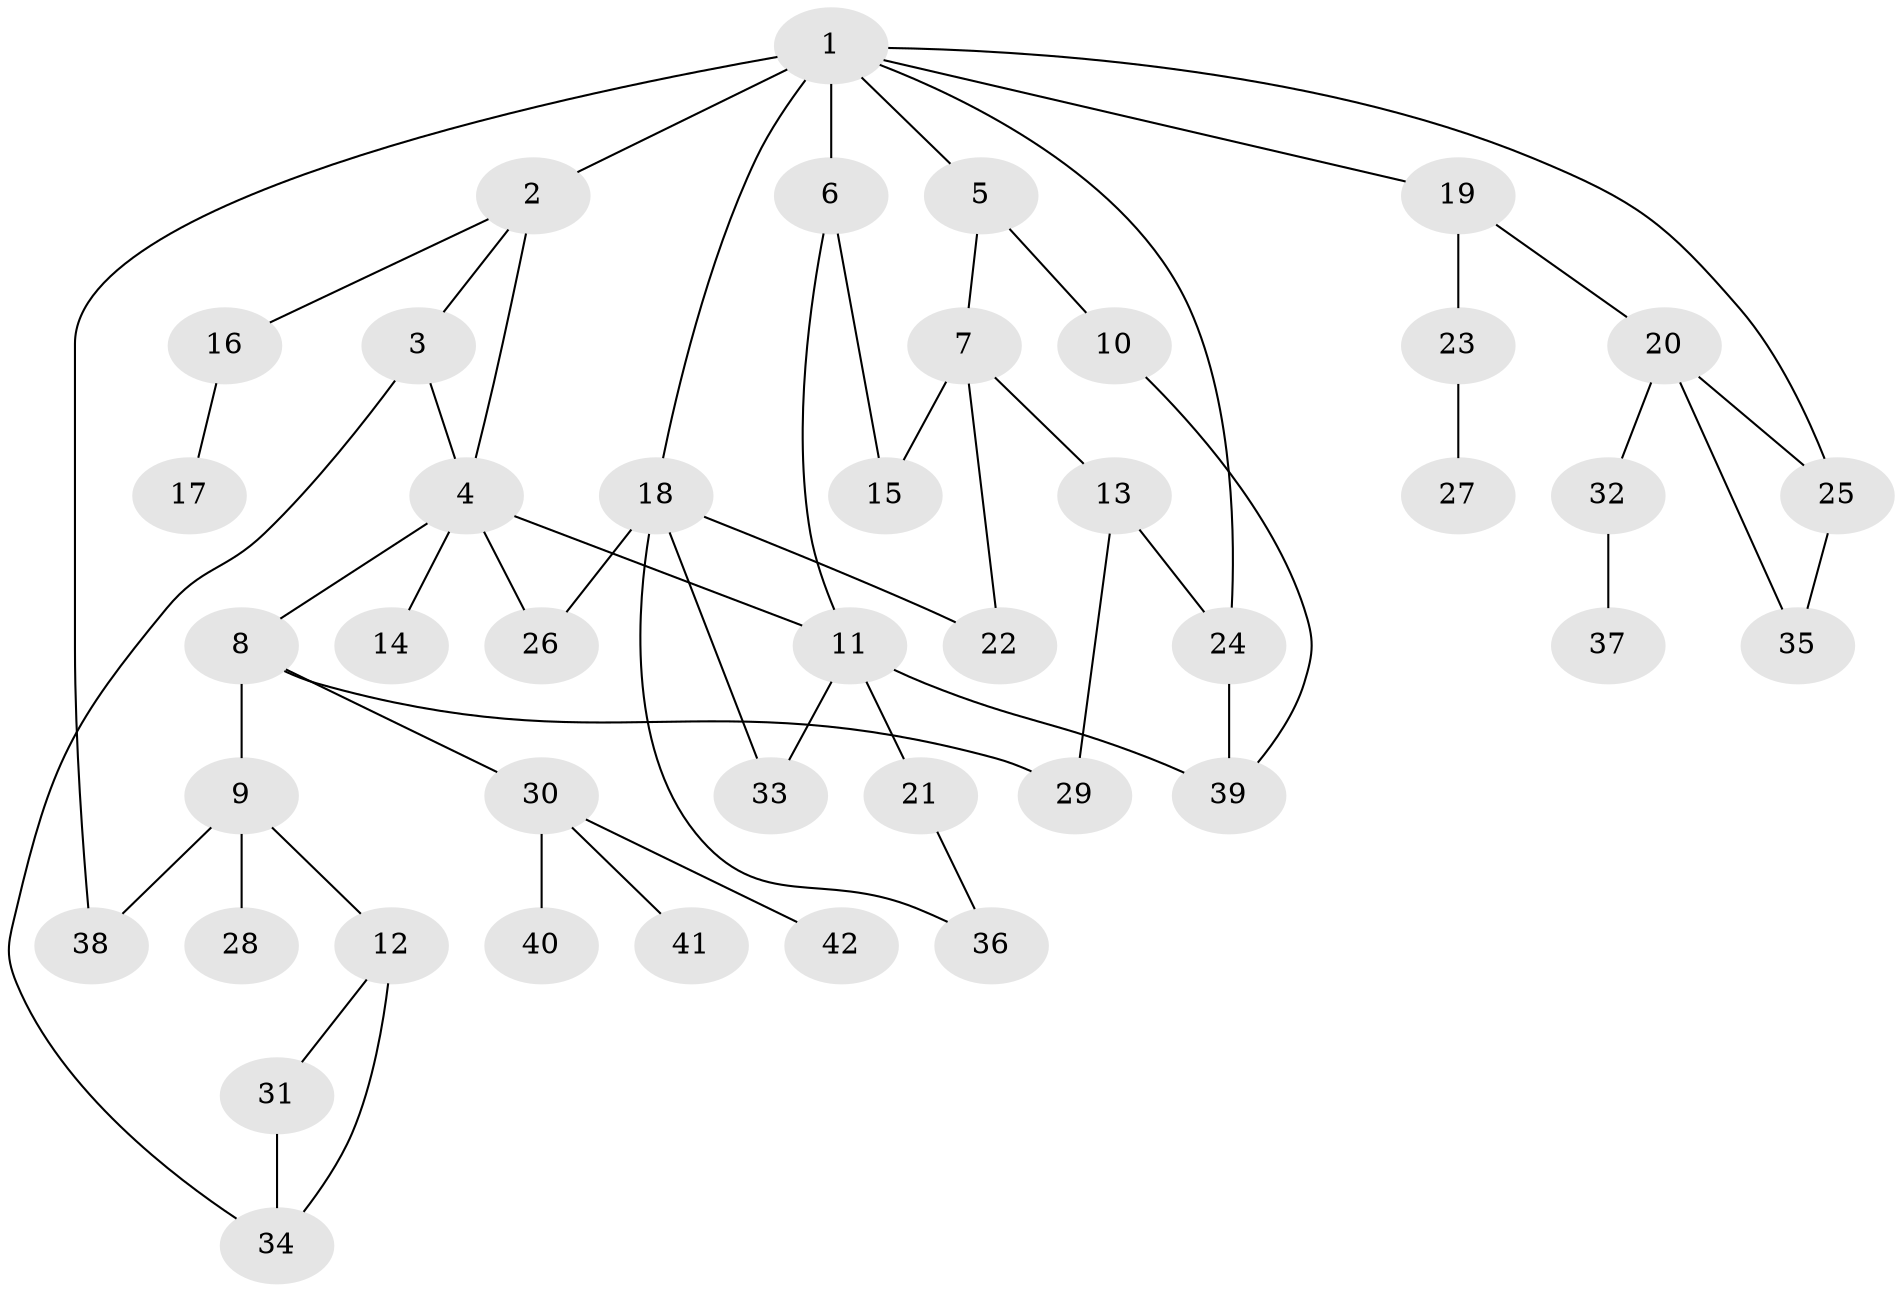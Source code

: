 // original degree distribution, {4: 0.10714285714285714, 3: 0.14285714285714285, 7: 0.03571428571428571, 5: 0.047619047619047616, 2: 0.36904761904761907, 1: 0.2976190476190476}
// Generated by graph-tools (version 1.1) at 2025/34/03/09/25 02:34:27]
// undirected, 42 vertices, 57 edges
graph export_dot {
graph [start="1"]
  node [color=gray90,style=filled];
  1;
  2;
  3;
  4;
  5;
  6;
  7;
  8;
  9;
  10;
  11;
  12;
  13;
  14;
  15;
  16;
  17;
  18;
  19;
  20;
  21;
  22;
  23;
  24;
  25;
  26;
  27;
  28;
  29;
  30;
  31;
  32;
  33;
  34;
  35;
  36;
  37;
  38;
  39;
  40;
  41;
  42;
  1 -- 2 [weight=2.0];
  1 -- 5 [weight=2.0];
  1 -- 6 [weight=4.0];
  1 -- 18 [weight=1.0];
  1 -- 19 [weight=1.0];
  1 -- 24 [weight=1.0];
  1 -- 25 [weight=1.0];
  1 -- 38 [weight=1.0];
  2 -- 3 [weight=1.0];
  2 -- 4 [weight=1.0];
  2 -- 16 [weight=1.0];
  3 -- 4 [weight=1.0];
  3 -- 34 [weight=1.0];
  4 -- 8 [weight=1.0];
  4 -- 11 [weight=1.0];
  4 -- 14 [weight=1.0];
  4 -- 26 [weight=1.0];
  5 -- 7 [weight=1.0];
  5 -- 10 [weight=2.0];
  6 -- 11 [weight=1.0];
  6 -- 15 [weight=1.0];
  7 -- 13 [weight=1.0];
  7 -- 15 [weight=1.0];
  7 -- 22 [weight=1.0];
  8 -- 9 [weight=1.0];
  8 -- 29 [weight=1.0];
  8 -- 30 [weight=1.0];
  9 -- 12 [weight=1.0];
  9 -- 28 [weight=1.0];
  9 -- 38 [weight=1.0];
  10 -- 39 [weight=1.0];
  11 -- 21 [weight=2.0];
  11 -- 33 [weight=1.0];
  11 -- 39 [weight=1.0];
  12 -- 31 [weight=1.0];
  12 -- 34 [weight=1.0];
  13 -- 24 [weight=1.0];
  13 -- 29 [weight=1.0];
  16 -- 17 [weight=1.0];
  18 -- 22 [weight=1.0];
  18 -- 26 [weight=1.0];
  18 -- 33 [weight=1.0];
  18 -- 36 [weight=1.0];
  19 -- 20 [weight=1.0];
  19 -- 23 [weight=1.0];
  20 -- 25 [weight=1.0];
  20 -- 32 [weight=1.0];
  20 -- 35 [weight=1.0];
  21 -- 36 [weight=1.0];
  23 -- 27 [weight=1.0];
  24 -- 39 [weight=1.0];
  25 -- 35 [weight=1.0];
  30 -- 40 [weight=1.0];
  30 -- 41 [weight=1.0];
  30 -- 42 [weight=1.0];
  31 -- 34 [weight=1.0];
  32 -- 37 [weight=1.0];
}
